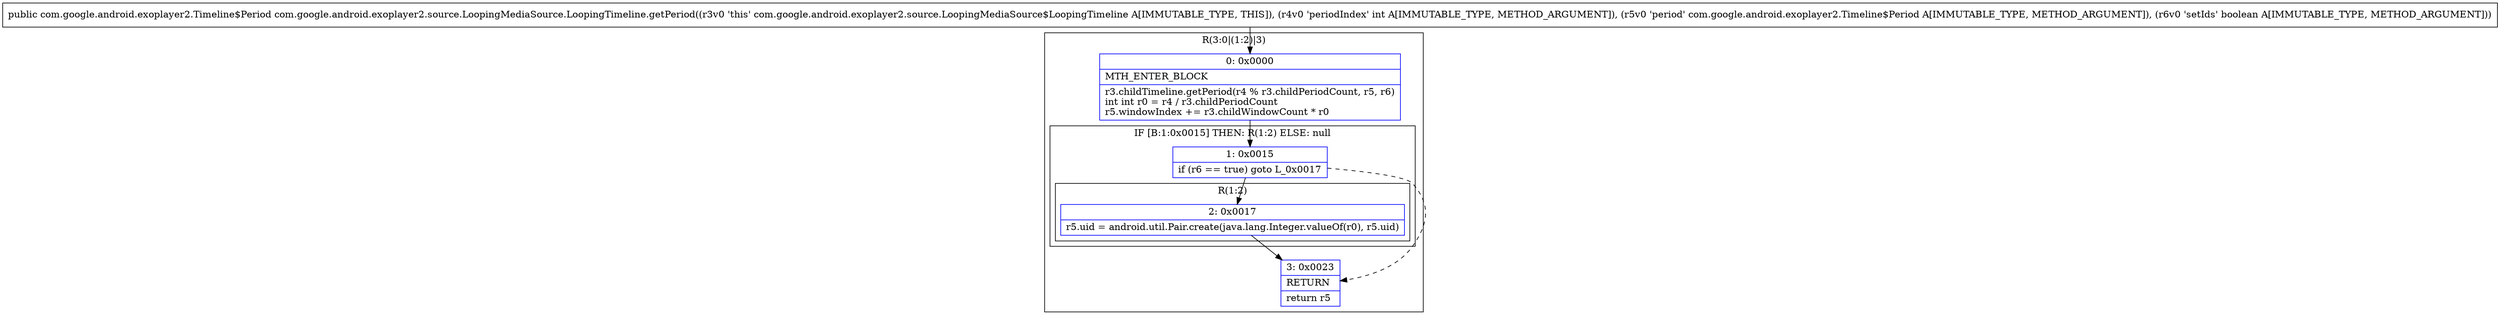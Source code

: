 digraph "CFG forcom.google.android.exoplayer2.source.LoopingMediaSource.LoopingTimeline.getPeriod(ILcom\/google\/android\/exoplayer2\/Timeline$Period;Z)Lcom\/google\/android\/exoplayer2\/Timeline$Period;" {
subgraph cluster_Region_10210872 {
label = "R(3:0|(1:2)|3)";
node [shape=record,color=blue];
Node_0 [shape=record,label="{0\:\ 0x0000|MTH_ENTER_BLOCK\l|r3.childTimeline.getPeriod(r4 % r3.childPeriodCount, r5, r6)\lint int r0 = r4 \/ r3.childPeriodCount\lr5.windowIndex += r3.childWindowCount * r0\l}"];
subgraph cluster_IfRegion_460485355 {
label = "IF [B:1:0x0015] THEN: R(1:2) ELSE: null";
node [shape=record,color=blue];
Node_1 [shape=record,label="{1\:\ 0x0015|if (r6 == true) goto L_0x0017\l}"];
subgraph cluster_Region_136250504 {
label = "R(1:2)";
node [shape=record,color=blue];
Node_2 [shape=record,label="{2\:\ 0x0017|r5.uid = android.util.Pair.create(java.lang.Integer.valueOf(r0), r5.uid)\l}"];
}
}
Node_3 [shape=record,label="{3\:\ 0x0023|RETURN\l|return r5\l}"];
}
MethodNode[shape=record,label="{public com.google.android.exoplayer2.Timeline$Period com.google.android.exoplayer2.source.LoopingMediaSource.LoopingTimeline.getPeriod((r3v0 'this' com.google.android.exoplayer2.source.LoopingMediaSource$LoopingTimeline A[IMMUTABLE_TYPE, THIS]), (r4v0 'periodIndex' int A[IMMUTABLE_TYPE, METHOD_ARGUMENT]), (r5v0 'period' com.google.android.exoplayer2.Timeline$Period A[IMMUTABLE_TYPE, METHOD_ARGUMENT]), (r6v0 'setIds' boolean A[IMMUTABLE_TYPE, METHOD_ARGUMENT])) }"];
MethodNode -> Node_0;
Node_0 -> Node_1;
Node_1 -> Node_2;
Node_1 -> Node_3[style=dashed];
Node_2 -> Node_3;
}

